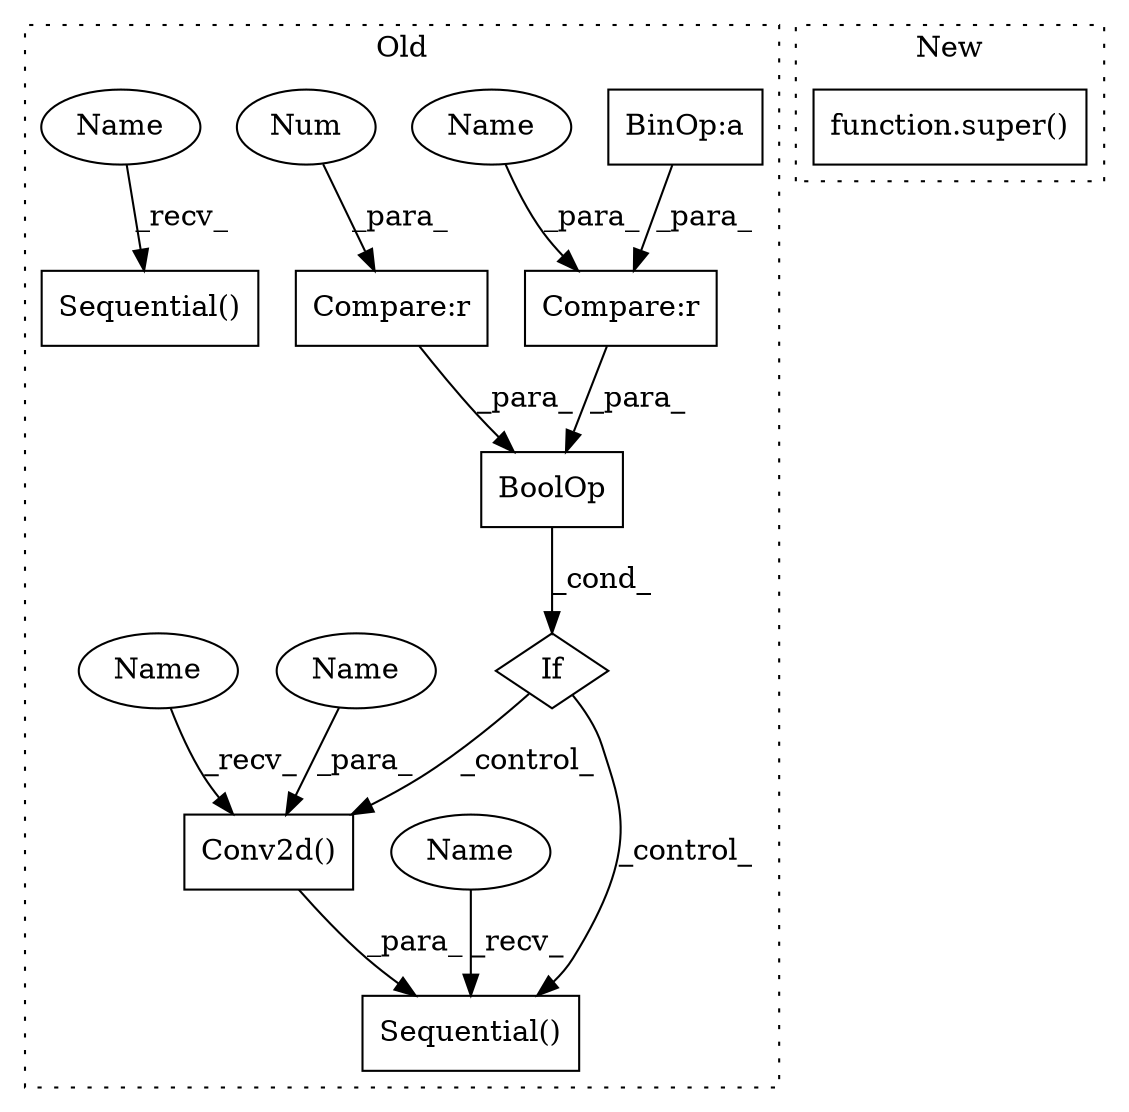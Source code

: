 digraph G {
subgraph cluster0 {
1 [label="Conv2d()" a="75" s="1842,1884" l="10,43" shape="box"];
3 [label="If" a="96" s="1729,1781" l="3,14" shape="diamond"];
4 [label="BinOp:a" a="82" s="1774" l="1" shape="box"];
5 [label="BoolOp" a="72" s="1732" l="49" shape="box"];
6 [label="Sequential()" a="75" s="1811,1982" l="31,14" shape="box"];
7 [label="Compare:r" a="40" s="1732" l="11" shape="box"];
8 [label="Num" a="76" s="1742" l="1" shape="ellipse"];
9 [label="Sequential()" a="75" s="1705" l="15" shape="box"];
10 [label="Compare:r" a="40" s="1747" l="34" shape="box"];
11 [label="Name" a="87" s="1852" l="9" shape="ellipse"];
12 [label="Name" a="87" s="1747" l="9" shape="ellipse"];
13 [label="Name" a="87" s="1705" l="2" shape="ellipse"];
14 [label="Name" a="87" s="1811" l="2" shape="ellipse"];
15 [label="Name" a="87" s="1842" l="2" shape="ellipse"];
label = "Old";
style="dotted";
}
subgraph cluster1 {
2 [label="function.super()" a="75" s="3910" l="7" shape="box"];
label = "New";
style="dotted";
}
1 -> 6 [label="_para_"];
3 -> 1 [label="_control_"];
3 -> 6 [label="_control_"];
4 -> 10 [label="_para_"];
5 -> 3 [label="_cond_"];
7 -> 5 [label="_para_"];
8 -> 7 [label="_para_"];
10 -> 5 [label="_para_"];
11 -> 1 [label="_para_"];
12 -> 10 [label="_para_"];
13 -> 9 [label="_recv_"];
14 -> 6 [label="_recv_"];
15 -> 1 [label="_recv_"];
}